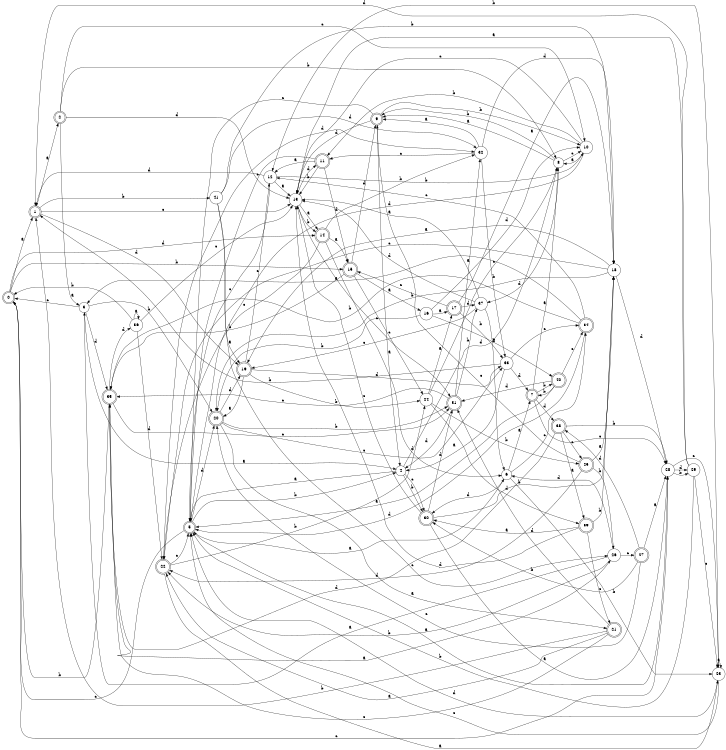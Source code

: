 digraph n34_2 {
__start0 [label="" shape="none"];

rankdir=LR;
size="8,5";

s0 [style="rounded,filled", color="black", fillcolor="white" shape="doublecircle", label="0"];
s1 [style="rounded,filled", color="black", fillcolor="white" shape="doublecircle", label="1"];
s2 [style="rounded,filled", color="black", fillcolor="white" shape="doublecircle", label="2"];
s3 [style="filled", color="black", fillcolor="white" shape="circle", label="3"];
s4 [style="filled", color="black", fillcolor="white" shape="circle", label="4"];
s5 [style="rounded,filled", color="black", fillcolor="white" shape="doublecircle", label="5"];
s6 [style="filled", color="black", fillcolor="white" shape="circle", label="6"];
s7 [style="rounded,filled", color="black", fillcolor="white" shape="doublecircle", label="7"];
s8 [style="filled", color="black", fillcolor="white" shape="circle", label="8"];
s9 [style="rounded,filled", color="black", fillcolor="white" shape="doublecircle", label="9"];
s10 [style="filled", color="black", fillcolor="white" shape="circle", label="10"];
s11 [style="rounded,filled", color="black", fillcolor="white" shape="doublecircle", label="11"];
s12 [style="filled", color="black", fillcolor="white" shape="circle", label="12"];
s13 [style="filled", color="black", fillcolor="white" shape="circle", label="13"];
s14 [style="rounded,filled", color="black", fillcolor="white" shape="doublecircle", label="14"];
s15 [style="rounded,filled", color="black", fillcolor="white" shape="doublecircle", label="15"];
s16 [style="filled", color="black", fillcolor="white" shape="circle", label="16"];
s17 [style="rounded,filled", color="black", fillcolor="white" shape="doublecircle", label="17"];
s18 [style="filled", color="black", fillcolor="white" shape="circle", label="18"];
s19 [style="rounded,filled", color="black", fillcolor="white" shape="doublecircle", label="19"];
s20 [style="rounded,filled", color="black", fillcolor="white" shape="doublecircle", label="20"];
s21 [style="rounded,filled", color="black", fillcolor="white" shape="doublecircle", label="21"];
s22 [style="rounded,filled", color="black", fillcolor="white" shape="doublecircle", label="22"];
s23 [style="filled", color="black", fillcolor="white" shape="circle", label="23"];
s24 [style="filled", color="black", fillcolor="white" shape="circle", label="24"];
s25 [style="rounded,filled", color="black", fillcolor="white" shape="doublecircle", label="25"];
s26 [style="filled", color="black", fillcolor="white" shape="circle", label="26"];
s27 [style="rounded,filled", color="black", fillcolor="white" shape="doublecircle", label="27"];
s28 [style="filled", color="black", fillcolor="white" shape="circle", label="28"];
s29 [style="filled", color="black", fillcolor="white" shape="circle", label="29"];
s30 [style="rounded,filled", color="black", fillcolor="white" shape="doublecircle", label="30"];
s31 [style="rounded,filled", color="black", fillcolor="white" shape="doublecircle", label="31"];
s32 [style="filled", color="black", fillcolor="white" shape="circle", label="32"];
s33 [style="filled", color="black", fillcolor="white" shape="circle", label="33"];
s34 [style="rounded,filled", color="black", fillcolor="white" shape="doublecircle", label="34"];
s35 [style="rounded,filled", color="black", fillcolor="white" shape="doublecircle", label="35"];
s36 [style="filled", color="black", fillcolor="white" shape="circle", label="36"];
s37 [style="filled", color="black", fillcolor="white" shape="circle", label="37"];
s38 [style="rounded,filled", color="black", fillcolor="white" shape="doublecircle", label="38"];
s39 [style="rounded,filled", color="black", fillcolor="white" shape="doublecircle", label="39"];
s40 [style="rounded,filled", color="black", fillcolor="white" shape="doublecircle", label="40"];
s41 [style="filled", color="black", fillcolor="white" shape="circle", label="41"];
s0 -> s1 [label="a"];
s0 -> s15 [label="b"];
s0 -> s28 [label="c"];
s0 -> s14 [label="d"];
s1 -> s2 [label="a"];
s1 -> s41 [label="b"];
s1 -> s13 [label="c"];
s1 -> s19 [label="d"];
s2 -> s3 [label="a"];
s2 -> s8 [label="b"];
s2 -> s10 [label="c"];
s2 -> s13 [label="d"];
s3 -> s4 [label="a"];
s3 -> s20 [label="b"];
s3 -> s0 [label="c"];
s3 -> s35 [label="d"];
s4 -> s5 [label="a"];
s4 -> s30 [label="b"];
s4 -> s30 [label="c"];
s4 -> s8 [label="d"];
s5 -> s6 [label="a"];
s5 -> s4 [label="b"];
s5 -> s0 [label="c"];
s5 -> s20 [label="d"];
s6 -> s7 [label="a"];
s6 -> s23 [label="b"];
s6 -> s34 [label="c"];
s6 -> s30 [label="d"];
s7 -> s8 [label="a"];
s7 -> s40 [label="b"];
s7 -> s28 [label="c"];
s7 -> s38 [label="d"];
s8 -> s9 [label="a"];
s8 -> s9 [label="b"];
s8 -> s10 [label="c"];
s8 -> s37 [label="d"];
s9 -> s4 [label="a"];
s9 -> s10 [label="b"];
s9 -> s5 [label="c"];
s9 -> s13 [label="d"];
s10 -> s8 [label="a"];
s10 -> s11 [label="b"];
s10 -> s13 [label="c"];
s10 -> s5 [label="d"];
s11 -> s12 [label="a"];
s11 -> s13 [label="b"];
s11 -> s5 [label="c"];
s11 -> s15 [label="d"];
s12 -> s13 [label="a"];
s12 -> s10 [label="b"];
s12 -> s5 [label="c"];
s12 -> s1 [label="d"];
s13 -> s14 [label="a"];
s13 -> s14 [label="b"];
s13 -> s31 [label="c"];
s13 -> s11 [label="d"];
s14 -> s15 [label="a"];
s14 -> s32 [label="b"];
s14 -> s22 [label="c"];
s14 -> s6 [label="d"];
s15 -> s16 [label="a"];
s15 -> s35 [label="b"];
s15 -> s24 [label="c"];
s15 -> s9 [label="d"];
s16 -> s17 [label="a"];
s16 -> s20 [label="b"];
s16 -> s40 [label="c"];
s16 -> s10 [label="d"];
s17 -> s18 [label="a"];
s17 -> s33 [label="b"];
s17 -> s15 [label="c"];
s17 -> s37 [label="d"];
s18 -> s19 [label="a"];
s18 -> s20 [label="b"];
s18 -> s22 [label="c"];
s18 -> s28 [label="d"];
s19 -> s20 [label="a"];
s19 -> s24 [label="b"];
s19 -> s12 [label="c"];
s19 -> s33 [label="d"];
s20 -> s21 [label="a"];
s20 -> s31 [label="b"];
s20 -> s33 [label="c"];
s20 -> s19 [label="d"];
s21 -> s22 [label="a"];
s21 -> s1 [label="b"];
s21 -> s35 [label="c"];
s21 -> s31 [label="d"];
s22 -> s23 [label="a"];
s22 -> s24 [label="b"];
s22 -> s5 [label="c"];
s22 -> s32 [label="d"];
s23 -> s23 [label="a"];
s23 -> s12 [label="b"];
s23 -> s5 [label="c"];
s23 -> s5 [label="d"];
s24 -> s17 [label="a"];
s24 -> s25 [label="b"];
s24 -> s8 [label="c"];
s24 -> s39 [label="d"];
s25 -> s18 [label="a"];
s25 -> s26 [label="b"];
s25 -> s9 [label="c"];
s25 -> s22 [label="d"];
s26 -> s3 [label="a"];
s26 -> s22 [label="b"];
s26 -> s27 [label="c"];
s26 -> s6 [label="d"];
s27 -> s28 [label="a"];
s27 -> s30 [label="b"];
s27 -> s20 [label="c"];
s27 -> s38 [label="d"];
s28 -> s5 [label="a"];
s28 -> s29 [label="b"];
s28 -> s23 [label="c"];
s28 -> s29 [label="d"];
s29 -> s13 [label="a"];
s29 -> s5 [label="b"];
s29 -> s23 [label="c"];
s29 -> s1 [label="d"];
s30 -> s28 [label="a"];
s30 -> s18 [label="b"];
s30 -> s13 [label="c"];
s30 -> s31 [label="d"];
s31 -> s32 [label="a"];
s31 -> s37 [label="b"];
s31 -> s35 [label="c"];
s31 -> s4 [label="d"];
s32 -> s9 [label="a"];
s32 -> s33 [label="b"];
s32 -> s11 [label="c"];
s32 -> s18 [label="d"];
s33 -> s4 [label="a"];
s33 -> s1 [label="b"];
s33 -> s34 [label="c"];
s33 -> s7 [label="d"];
s34 -> s3 [label="a"];
s34 -> s35 [label="b"];
s34 -> s12 [label="c"];
s34 -> s5 [label="d"];
s35 -> s26 [label="a"];
s35 -> s0 [label="b"];
s35 -> s31 [label="c"];
s35 -> s36 [label="d"];
s36 -> s36 [label="a"];
s36 -> s0 [label="b"];
s36 -> s13 [label="c"];
s36 -> s22 [label="d"];
s37 -> s13 [label="a"];
s37 -> s6 [label="b"];
s37 -> s19 [label="c"];
s37 -> s13 [label="d"];
s38 -> s39 [label="a"];
s38 -> s28 [label="b"];
s38 -> s25 [label="c"];
s38 -> s35 [label="d"];
s39 -> s30 [label="a"];
s39 -> s18 [label="b"];
s39 -> s21 [label="c"];
s39 -> s13 [label="d"];
s40 -> s5 [label="a"];
s40 -> s7 [label="b"];
s40 -> s34 [label="c"];
s40 -> s31 [label="d"];
s41 -> s19 [label="a"];
s41 -> s18 [label="b"];
s41 -> s26 [label="c"];
s41 -> s32 [label="d"];

}